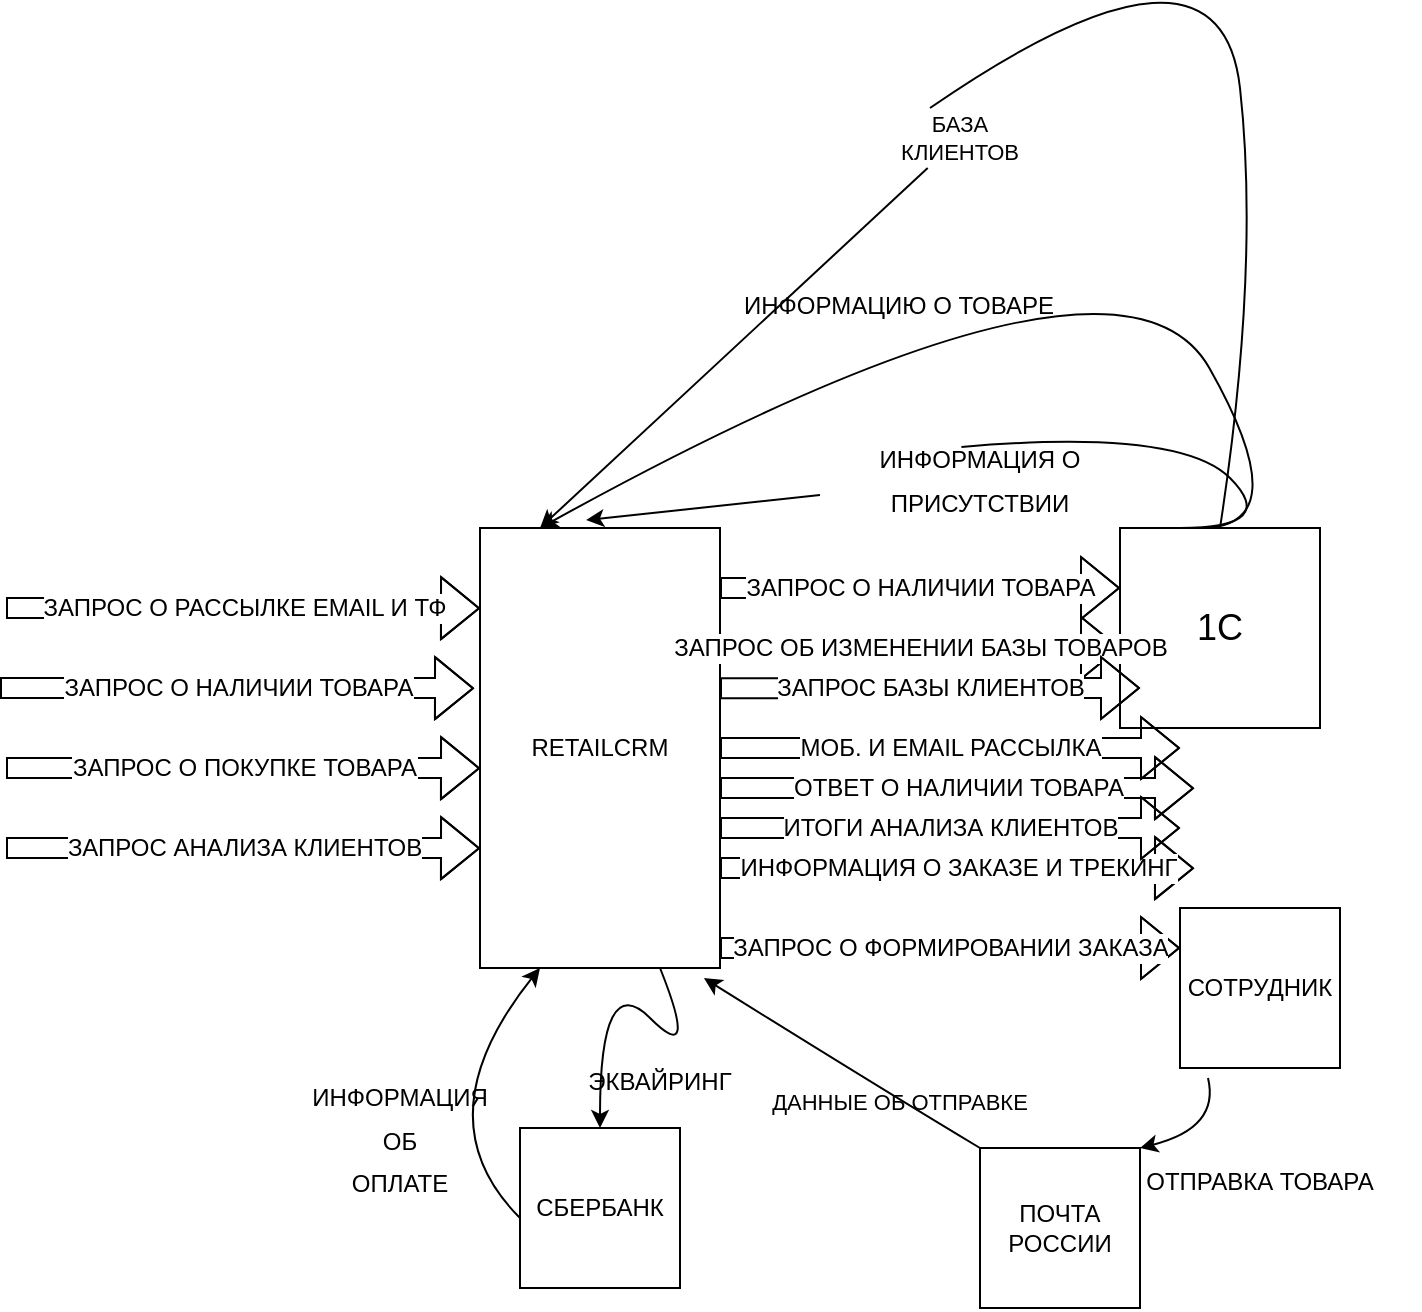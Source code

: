<mxfile version="20.3.6" type="github"><diagram id="K-E8zHpM3q9iSFGX_kr4" name="Страница 1"><mxGraphModel dx="1249" dy="1879" grid="1" gridSize="10" guides="1" tooltips="1" connect="1" arrows="1" fold="1" page="1" pageScale="1" pageWidth="827" pageHeight="1169" math="0" shadow="0"><root><mxCell id="0"/><mxCell id="1" parent="0"/><mxCell id="BaSR1fLrFSYMw4SIueZq-1" value="RETAILCRM" style="rounded=0;whiteSpace=wrap;html=1;" vertex="1" parent="1"><mxGeometry x="350" y="210" width="120" height="220" as="geometry"/></mxCell><mxCell id="BaSR1fLrFSYMw4SIueZq-2" value="&lt;font style=&quot;font-size: 12px;&quot;&gt;ЗАПРОС О НАЛИЧИИ ТОВАРА&lt;/font&gt;" style="shape=flexArrow;endArrow=classic;html=1;rounded=0;entryX=-0.025;entryY=0.364;entryDx=0;entryDy=0;entryPerimeter=0;" edge="1" parent="1" target="BaSR1fLrFSYMw4SIueZq-1"><mxGeometry width="50" height="50" relative="1" as="geometry"><mxPoint x="110" y="290" as="sourcePoint"/><mxPoint x="250" y="240" as="targetPoint"/><Array as="points"><mxPoint x="290" y="290"/></Array></mxGeometry></mxCell><mxCell id="BaSR1fLrFSYMw4SIueZq-3" value="&lt;font style=&quot;font-size: 12px;&quot;&gt;ЗАПРОС О НАЛИЧИИ ТОВАРА&lt;/font&gt;" style="shape=flexArrow;endArrow=classic;html=1;rounded=0;" edge="1" parent="1"><mxGeometry width="50" height="50" relative="1" as="geometry"><mxPoint x="470" y="240" as="sourcePoint"/><mxPoint x="670" y="240" as="targetPoint"/><Array as="points"><mxPoint x="650" y="240"/></Array></mxGeometry></mxCell><mxCell id="BaSR1fLrFSYMw4SIueZq-4" value="1С" style="whiteSpace=wrap;html=1;aspect=fixed;fontSize=18;" vertex="1" parent="1"><mxGeometry x="670" y="210" width="100" height="100" as="geometry"/></mxCell><mxCell id="BaSR1fLrFSYMw4SIueZq-7" value="" style="curved=1;endArrow=classic;html=1;rounded=0;fontSize=18;entryX=0.442;entryY=-0.018;entryDx=0;entryDy=0;entryPerimeter=0;startArrow=none;" edge="1" parent="1" source="BaSR1fLrFSYMw4SIueZq-8" target="BaSR1fLrFSYMw4SIueZq-1"><mxGeometry width="50" height="50" relative="1" as="geometry"><mxPoint x="700" y="210" as="sourcePoint"/><mxPoint x="450" y="140" as="targetPoint"/><Array as="points"/></mxGeometry></mxCell><mxCell id="BaSR1fLrFSYMw4SIueZq-11" value="&lt;font style=&quot;font-size: 12px;&quot;&gt;ОТВЕТ О НАЛИЧИИ ТОВАРА&lt;br&gt;&lt;/font&gt;" style="shape=flexArrow;endArrow=classic;html=1;rounded=0;entryX=-0.025;entryY=0.364;entryDx=0;entryDy=0;entryPerimeter=0;" edge="1" parent="1"><mxGeometry width="50" height="50" relative="1" as="geometry"><mxPoint x="470" y="340" as="sourcePoint"/><mxPoint x="707" y="340.08" as="targetPoint"/><Array as="points"><mxPoint x="650" y="340"/></Array></mxGeometry></mxCell><mxCell id="BaSR1fLrFSYMw4SIueZq-13" value="СБЕРБАНК" style="whiteSpace=wrap;html=1;aspect=fixed;fontSize=12;" vertex="1" parent="1"><mxGeometry x="370" y="510" width="80" height="80" as="geometry"/></mxCell><mxCell id="BaSR1fLrFSYMw4SIueZq-15" value="&lt;font style=&quot;font-size: 12px;&quot;&gt;ЗАПРОС О ПОКУПКЕ ТОВАРА&lt;/font&gt;" style="shape=flexArrow;endArrow=classic;html=1;rounded=0;entryX=-0.025;entryY=0.364;entryDx=0;entryDy=0;entryPerimeter=0;" edge="1" parent="1"><mxGeometry width="50" height="50" relative="1" as="geometry"><mxPoint x="113" y="330" as="sourcePoint"/><mxPoint x="350" y="330.08" as="targetPoint"/><Array as="points"><mxPoint x="293" y="330"/></Array></mxGeometry></mxCell><mxCell id="BaSR1fLrFSYMw4SIueZq-16" value="&lt;span style=&quot;font-size: 12px;&quot;&gt;ЗАПРОС ОБ ИЗМЕНЕНИИ БАЗЫ ТОВАРОВ&lt;/span&gt;" style="shape=flexArrow;endArrow=classic;html=1;rounded=0;" edge="1" parent="1"><mxGeometry width="50" height="50" relative="1" as="geometry"><mxPoint x="470" y="270" as="sourcePoint"/><mxPoint x="670" y="270" as="targetPoint"/><Array as="points"><mxPoint x="650" y="270"/></Array></mxGeometry></mxCell><mxCell id="BaSR1fLrFSYMw4SIueZq-20" value="" style="curved=1;endArrow=classic;html=1;rounded=0;fontSize=12;entryX=0.5;entryY=0;entryDx=0;entryDy=0;exitX=0.75;exitY=1;exitDx=0;exitDy=0;" edge="1" parent="1" source="BaSR1fLrFSYMw4SIueZq-1" target="BaSR1fLrFSYMw4SIueZq-13"><mxGeometry width="50" height="50" relative="1" as="geometry"><mxPoint x="410" y="480" as="sourcePoint"/><mxPoint x="460" y="430" as="targetPoint"/><Array as="points"><mxPoint x="460" y="480"/><mxPoint x="410" y="430"/></Array></mxGeometry></mxCell><mxCell id="BaSR1fLrFSYMw4SIueZq-21" value="&lt;span style=&quot;font-size: 12px;&quot;&gt;ЭКВАЙРИНГ&lt;/span&gt;" style="text;html=1;strokeColor=none;fillColor=none;align=center;verticalAlign=middle;whiteSpace=wrap;rounded=0;fontSize=18;" vertex="1" parent="1"><mxGeometry x="360" y="470" width="160" height="30" as="geometry"/></mxCell><mxCell id="BaSR1fLrFSYMw4SIueZq-22" value="" style="curved=1;endArrow=classic;html=1;rounded=0;fontSize=12;entryX=0.25;entryY=1;entryDx=0;entryDy=0;" edge="1" parent="1" source="BaSR1fLrFSYMw4SIueZq-13" target="BaSR1fLrFSYMw4SIueZq-1"><mxGeometry width="50" height="50" relative="1" as="geometry"><mxPoint x="380" y="505" as="sourcePoint"/><mxPoint x="330" y="420" as="targetPoint"/><Array as="points"><mxPoint x="370" y="555"/><mxPoint x="320" y="505"/></Array></mxGeometry></mxCell><mxCell id="BaSR1fLrFSYMw4SIueZq-23" value="&lt;span style=&quot;font-size: 12px;&quot;&gt;ИНФОРМАЦИЯ&lt;br&gt;ОБ&lt;br&gt;ОПЛАТЕ&lt;br&gt;&lt;/span&gt;" style="text;html=1;strokeColor=none;fillColor=none;align=center;verticalAlign=middle;whiteSpace=wrap;rounded=0;fontSize=18;" vertex="1" parent="1"><mxGeometry x="230" y="500" width="160" height="30" as="geometry"/></mxCell><mxCell id="BaSR1fLrFSYMw4SIueZq-24" value="СОТРУДНИК" style="whiteSpace=wrap;html=1;aspect=fixed;fontSize=12;" vertex="1" parent="1"><mxGeometry x="700" y="400" width="80" height="80" as="geometry"/></mxCell><mxCell id="BaSR1fLrFSYMw4SIueZq-25" value="&lt;font style=&quot;font-size: 12px;&quot;&gt;ЗАПРОС О ФОРМИРОВАНИИ ЗАКАЗА&lt;br&gt;&lt;/font&gt;" style="shape=flexArrow;endArrow=classic;html=1;rounded=0;entryX=0;entryY=0.25;entryDx=0;entryDy=0;" edge="1" parent="1" target="BaSR1fLrFSYMw4SIueZq-24"><mxGeometry width="50" height="50" relative="1" as="geometry"><mxPoint x="470" y="420" as="sourcePoint"/><mxPoint x="707" y="420.08" as="targetPoint"/><Array as="points"><mxPoint x="650" y="420"/></Array></mxGeometry></mxCell><mxCell id="BaSR1fLrFSYMw4SIueZq-26" value="ПОЧТА РОССИИ" style="whiteSpace=wrap;html=1;aspect=fixed;fontSize=12;" vertex="1" parent="1"><mxGeometry x="600" y="520" width="80" height="80" as="geometry"/></mxCell><mxCell id="BaSR1fLrFSYMw4SIueZq-29" value="" style="curved=1;endArrow=classic;html=1;rounded=0;fontSize=12;entryX=1;entryY=0;entryDx=0;entryDy=0;exitX=0.175;exitY=1.063;exitDx=0;exitDy=0;exitPerimeter=0;" edge="1" parent="1" source="BaSR1fLrFSYMw4SIueZq-24" target="BaSR1fLrFSYMw4SIueZq-26"><mxGeometry width="50" height="50" relative="1" as="geometry"><mxPoint x="720" y="560" as="sourcePoint"/><mxPoint x="770" y="510" as="targetPoint"/><Array as="points"><mxPoint x="720" y="510"/></Array></mxGeometry></mxCell><mxCell id="BaSR1fLrFSYMw4SIueZq-31" value="&lt;span style=&quot;font-size: 12px;&quot;&gt;ОТПРАВКА ТОВАРА&lt;br&gt;&lt;/span&gt;" style="text;html=1;strokeColor=none;fillColor=none;align=center;verticalAlign=middle;whiteSpace=wrap;rounded=0;fontSize=18;" vertex="1" parent="1"><mxGeometry x="660" y="520" width="160" height="30" as="geometry"/></mxCell><mxCell id="BaSR1fLrFSYMw4SIueZq-33" value="" style="curved=1;endArrow=classic;html=1;rounded=0;fontSize=12;entryX=0.933;entryY=1.023;entryDx=0;entryDy=0;entryPerimeter=0;exitX=0;exitY=0;exitDx=0;exitDy=0;" edge="1" parent="1" source="BaSR1fLrFSYMw4SIueZq-26" target="BaSR1fLrFSYMw4SIueZq-1"><mxGeometry width="50" height="50" relative="1" as="geometry"><mxPoint x="720" y="580" as="sourcePoint"/><mxPoint x="770" y="530" as="targetPoint"/><Array as="points"><mxPoint x="550" y="490"/></Array></mxGeometry></mxCell><mxCell id="BaSR1fLrFSYMw4SIueZq-34" value="&lt;font style=&quot;font-size: 11px;&quot;&gt;ДАННЫЕ ОБ ОТПРАВКЕ&lt;/font&gt;" style="text;html=1;strokeColor=none;fillColor=none;align=center;verticalAlign=middle;whiteSpace=wrap;rounded=0;fontSize=18;" vertex="1" parent="1"><mxGeometry x="480" y="480" width="160" height="30" as="geometry"/></mxCell><mxCell id="BaSR1fLrFSYMw4SIueZq-36" value="&lt;font style=&quot;font-size: 12px;&quot;&gt;ИНФОРМАЦИЯ О ЗАКАЗЕ И ТРЕКИНГ&lt;br&gt;&lt;/font&gt;" style="shape=flexArrow;endArrow=classic;html=1;rounded=0;entryX=-0.025;entryY=0.364;entryDx=0;entryDy=0;entryPerimeter=0;" edge="1" parent="1"><mxGeometry width="50" height="50" relative="1" as="geometry"><mxPoint x="470" y="380" as="sourcePoint"/><mxPoint x="707" y="380.08" as="targetPoint"/><Array as="points"><mxPoint x="650" y="380"/></Array></mxGeometry></mxCell><mxCell id="BaSR1fLrFSYMw4SIueZq-37" value="&lt;font style=&quot;font-size: 12px;&quot;&gt;ЗАПРОС АНАЛИЗА КЛИЕНТОВ&lt;/font&gt;" style="shape=flexArrow;endArrow=classic;html=1;rounded=0;entryX=-0.025;entryY=0.364;entryDx=0;entryDy=0;entryPerimeter=0;" edge="1" parent="1"><mxGeometry width="50" height="50" relative="1" as="geometry"><mxPoint x="113" y="370" as="sourcePoint"/><mxPoint x="350" y="370.08" as="targetPoint"/><Array as="points"><mxPoint x="293" y="370"/></Array></mxGeometry></mxCell><mxCell id="BaSR1fLrFSYMw4SIueZq-38" value="" style="group" vertex="1" connectable="0" parent="1"><mxGeometry x="520" y="160" width="230" height="50" as="geometry"/></mxCell><mxCell id="BaSR1fLrFSYMw4SIueZq-8" value="&lt;span style=&quot;font-size: 12px;&quot;&gt;ИНФОРМАЦИЯ О ПРИСУТСТВИИ&lt;/span&gt;" style="text;html=1;strokeColor=none;fillColor=none;align=center;verticalAlign=middle;whiteSpace=wrap;rounded=0;fontSize=18;" vertex="1" parent="BaSR1fLrFSYMw4SIueZq-38"><mxGeometry y="10" width="160" height="30" as="geometry"/></mxCell><mxCell id="BaSR1fLrFSYMw4SIueZq-18" value="" style="curved=1;endArrow=none;html=1;rounded=0;fontSize=18;entryX=0.442;entryY=-0.018;entryDx=0;entryDy=0;entryPerimeter=0;" edge="1" parent="BaSR1fLrFSYMw4SIueZq-38" target="BaSR1fLrFSYMw4SIueZq-8"><mxGeometry width="50" height="50" relative="1" as="geometry"><mxPoint x="180" y="50" as="sourcePoint"/><mxPoint x="-116.96" y="46.04" as="targetPoint"/><Array as="points"><mxPoint x="230" y="50"/><mxPoint x="180"/></Array></mxGeometry></mxCell><mxCell id="BaSR1fLrFSYMw4SIueZq-39" value="" style="group" vertex="1" connectable="0" parent="1"><mxGeometry x="480" y="50" width="280" height="160" as="geometry"/></mxCell><mxCell id="BaSR1fLrFSYMw4SIueZq-17" value="" style="curved=1;endArrow=classic;html=1;rounded=0;fontSize=18;entryX=0.25;entryY=0;entryDx=0;entryDy=0;" edge="1" parent="BaSR1fLrFSYMw4SIueZq-39" target="BaSR1fLrFSYMw4SIueZq-1"><mxGeometry width="50" height="50" relative="1" as="geometry"><mxPoint x="230.171" y="160" as="sourcePoint"/><mxPoint x="-99.658" y="146.667" as="targetPoint"/><Array as="points"><mxPoint x="280" y="160"/><mxPoint x="189.351"/></Array></mxGeometry></mxCell><mxCell id="BaSR1fLrFSYMw4SIueZq-19" value="&lt;span style=&quot;font-size: 12px;&quot;&gt;ИНФОРМАЦИЮ О ТОВАРЕ&lt;/span&gt;" style="text;html=1;strokeColor=none;fillColor=none;align=center;verticalAlign=middle;whiteSpace=wrap;rounded=0;fontSize=18;" vertex="1" parent="BaSR1fLrFSYMw4SIueZq-39"><mxGeometry y="26.667" width="159.453" height="40" as="geometry"/></mxCell><mxCell id="BaSR1fLrFSYMw4SIueZq-40" value="&lt;span style=&quot;font-size: 12px;&quot;&gt;ЗАПРОС БАЗЫ КЛИЕНТОВ&lt;/span&gt;" style="shape=flexArrow;endArrow=classic;html=1;rounded=0;exitX=1;exitY=0.364;exitDx=0;exitDy=0;exitPerimeter=0;" edge="1" parent="1" source="BaSR1fLrFSYMw4SIueZq-1"><mxGeometry width="50" height="50" relative="1" as="geometry"><mxPoint x="480" y="290" as="sourcePoint"/><mxPoint x="680" y="290" as="targetPoint"/><Array as="points"><mxPoint x="660" y="290"/></Array></mxGeometry></mxCell><mxCell id="BaSR1fLrFSYMw4SIueZq-45" value="" style="curved=1;endArrow=classic;html=1;rounded=0;fontSize=11;entryX=0.25;entryY=0;entryDx=0;entryDy=0;startArrow=none;" edge="1" parent="1" source="BaSR1fLrFSYMw4SIueZq-46" target="BaSR1fLrFSYMw4SIueZq-1"><mxGeometry width="50" height="50" relative="1" as="geometry"><mxPoint x="720" y="210" as="sourcePoint"/><mxPoint x="620" y="170" as="targetPoint"/><Array as="points"/></mxGeometry></mxCell><mxCell id="BaSR1fLrFSYMw4SIueZq-46" value="БАЗА КЛИЕНТОВ" style="text;html=1;strokeColor=none;fillColor=none;align=center;verticalAlign=middle;whiteSpace=wrap;rounded=0;fontSize=11;" vertex="1" parent="1"><mxGeometry x="560" width="60" height="30" as="geometry"/></mxCell><mxCell id="BaSR1fLrFSYMw4SIueZq-47" value="" style="curved=1;endArrow=none;html=1;rounded=0;fontSize=11;entryX=0.25;entryY=0;entryDx=0;entryDy=0;" edge="1" parent="1" target="BaSR1fLrFSYMw4SIueZq-46"><mxGeometry width="50" height="50" relative="1" as="geometry"><mxPoint x="720" y="210" as="sourcePoint"/><mxPoint x="380" y="210" as="targetPoint"/><Array as="points"><mxPoint x="740" y="80"/><mxPoint x="720" y="-100"/></Array></mxGeometry></mxCell><mxCell id="BaSR1fLrFSYMw4SIueZq-48" value="&lt;font style=&quot;font-size: 12px;&quot;&gt;ИТОГИ АНАЛИЗА КЛИЕНТОВ&lt;br&gt;&lt;/font&gt;" style="shape=flexArrow;endArrow=classic;html=1;rounded=0;entryX=0;entryY=0.25;entryDx=0;entryDy=0;" edge="1" parent="1"><mxGeometry width="50" height="50" relative="1" as="geometry"><mxPoint x="470" y="360" as="sourcePoint"/><mxPoint x="700" y="360" as="targetPoint"/><Array as="points"><mxPoint x="650" y="360"/></Array></mxGeometry></mxCell><mxCell id="BaSR1fLrFSYMw4SIueZq-49" value="&lt;font style=&quot;font-size: 12px;&quot;&gt;ЗАПРОС О РАССЫЛКЕ EMAIL И ТФ&lt;/font&gt;" style="shape=flexArrow;endArrow=classic;html=1;rounded=0;entryX=-0.025;entryY=0.364;entryDx=0;entryDy=0;entryPerimeter=0;" edge="1" parent="1"><mxGeometry width="50" height="50" relative="1" as="geometry"><mxPoint x="113.0" y="250.0" as="sourcePoint"/><mxPoint x="350" y="250.08" as="targetPoint"/><Array as="points"><mxPoint x="293" y="250.0"/></Array></mxGeometry></mxCell><mxCell id="BaSR1fLrFSYMw4SIueZq-51" value="&lt;font style=&quot;font-size: 12px;&quot;&gt;МОБ. И EMAIL РАССЫЛКА&lt;br&gt;&lt;/font&gt;" style="shape=flexArrow;endArrow=classic;html=1;rounded=0;entryX=0;entryY=0.25;entryDx=0;entryDy=0;" edge="1" parent="1"><mxGeometry width="50" height="50" relative="1" as="geometry"><mxPoint x="470" y="320" as="sourcePoint"/><mxPoint x="700" y="320" as="targetPoint"/><Array as="points"><mxPoint x="650" y="320"/></Array></mxGeometry></mxCell></root></mxGraphModel></diagram></mxfile>